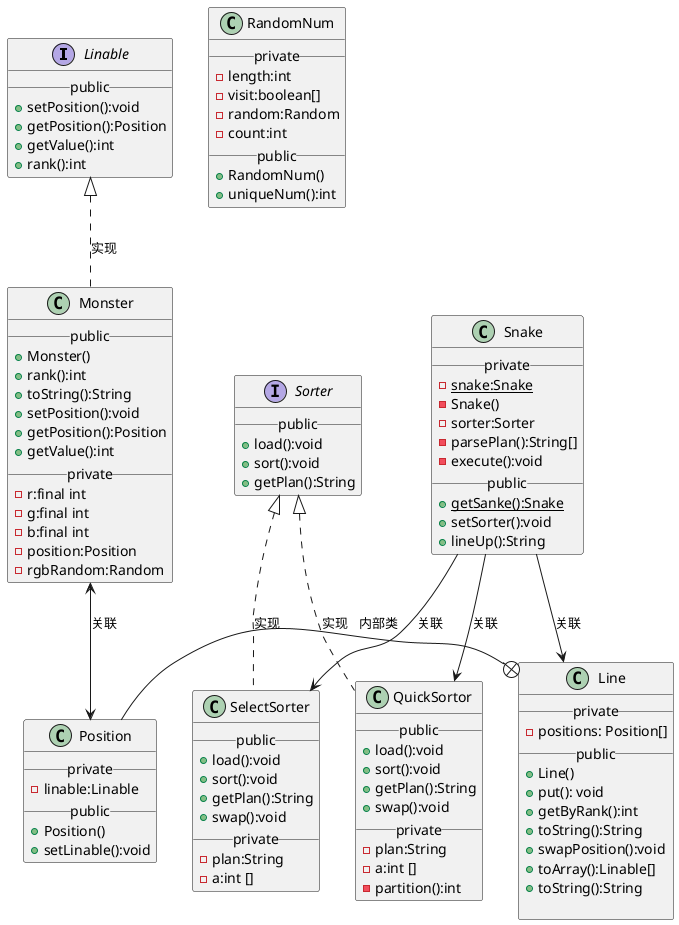 @startuml
interface Linable{
    __ public __
    + setPosition():void
    + getPosition():Position
    + getValue():int
    + rank():int
}

class Line{
    __ private __
    - positions: Position[]
    __ public __
    + Line()
    + put(): void
    + getByRank():int
    + toString():String
    + swapPosition():void
    + toArray():Linable[]
    + toString():String

}

class Position{
    __ private __
    - linable:Linable    
    __ public __
    + Position()
    + setLinable():void 
}

class Monster{
    __ public __
    + Monster()
    + rank():int
    + toString():String
    + setPosition():void
    + getPosition():Position
    + getValue():int
    __ private __
    - r:final int 
    - g:final int
    - b:final int
    - position:Position
    - rgbRandom:Random
}

class Snake{
    __ private __
    {static} - snake:Snake
    - Snake()
    - sorter:Sorter
    - parsePlan():String[]
    - execute():void
    __ public __
    {static} + getSanke():Snake
    + setSorter():void
    + lineUp():String
}

interface Sorter{
    __ public __
    + load():void
    + sort():void
    + getPlan():String
}

class SelectSorter{
    __ public __
    + load():void
    + sort():void
    + getPlan():String
    + swap():void 
    __ private __
    - plan:String
    - a:int []
}

class QuickSortor{
    __ public __
    + load():void
    + sort():void
    + getPlan():String
    + swap():void 
    __ private __
    - plan:String
    - a:int []
    - partition():int
}
class RandomNum{
    __ private __
    - length:int
    - visit:boolean[]
    - random:Random
    - count:int
    __ public __
    + RandomNum()
    + uniqueNum():int
}
Line +-left- Position:内部类
Snake --> Line:关联
Snake --> SelectSorter:关联
Snake --> QuickSortor:关联
Position <-up-> Monster:关联
Linable <|.. Monster:实现
Sorter <|.. SelectSorter:实现
Sorter <|.. QuickSortor:实现
@enduml
